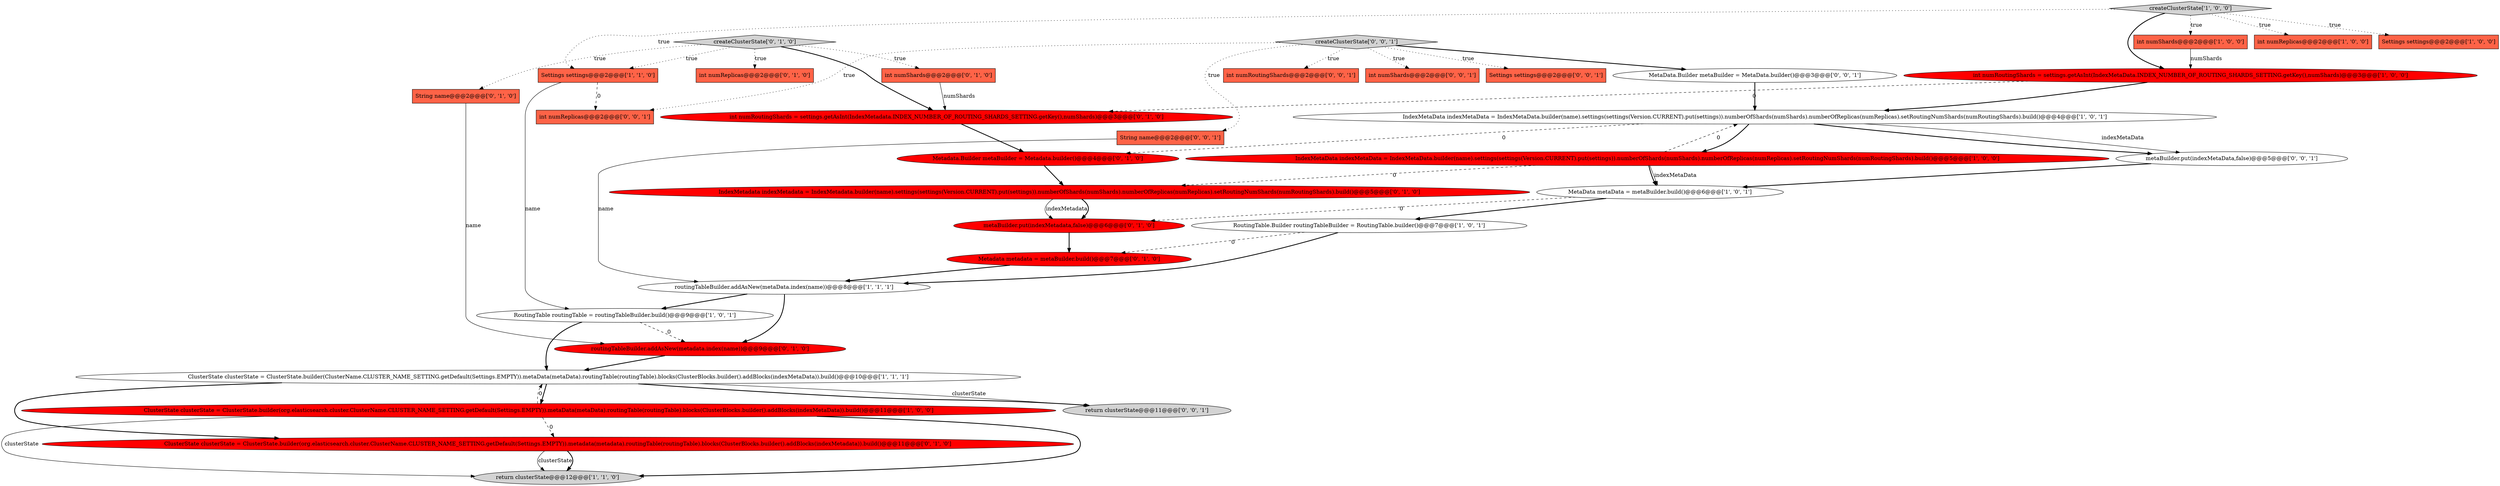 digraph {
22 [style = filled, label = "Metadata metadata = metaBuilder.build()@@@7@@@['0', '1', '0']", fillcolor = red, shape = ellipse image = "AAA1AAABBB2BBB"];
10 [style = filled, label = "Settings settings@@@2@@@['1', '1', '0']", fillcolor = tomato, shape = box image = "AAA0AAABBB1BBB"];
19 [style = filled, label = "IndexMetadata indexMetadata = IndexMetadata.builder(name).settings(settings(Version.CURRENT).put(settings)).numberOfShards(numShards).numberOfReplicas(numReplicas).setRoutingNumShards(numRoutingShards).build()@@@5@@@['0', '1', '0']", fillcolor = red, shape = ellipse image = "AAA1AAABBB2BBB"];
4 [style = filled, label = "createClusterState['1', '0', '0']", fillcolor = lightgray, shape = diamond image = "AAA0AAABBB1BBB"];
16 [style = filled, label = "createClusterState['0', '1', '0']", fillcolor = lightgray, shape = diamond image = "AAA0AAABBB2BBB"];
11 [style = filled, label = "ClusterState clusterState = ClusterState.builder(ClusterName.CLUSTER_NAME_SETTING.getDefault(Settings.EMPTY)).metaData(metaData).routingTable(routingTable).blocks(ClusterBlocks.builder().addBlocks(indexMetaData)).build()@@@10@@@['1', '1', '1']", fillcolor = white, shape = ellipse image = "AAA0AAABBB1BBB"];
5 [style = filled, label = "RoutingTable routingTable = routingTableBuilder.build()@@@9@@@['1', '0', '1']", fillcolor = white, shape = ellipse image = "AAA0AAABBB1BBB"];
29 [style = filled, label = "MetaData.Builder metaBuilder = MetaData.builder()@@@3@@@['0', '0', '1']", fillcolor = white, shape = ellipse image = "AAA0AAABBB3BBB"];
6 [style = filled, label = "int numShards@@@2@@@['1', '0', '0']", fillcolor = tomato, shape = box image = "AAA0AAABBB1BBB"];
21 [style = filled, label = "int numShards@@@2@@@['0', '1', '0']", fillcolor = tomato, shape = box image = "AAA0AAABBB2BBB"];
33 [style = filled, label = "int numRoutingShards@@@2@@@['0', '0', '1']", fillcolor = tomato, shape = box image = "AAA0AAABBB3BBB"];
15 [style = filled, label = "metaBuilder.put(indexMetadata,false)@@@6@@@['0', '1', '0']", fillcolor = red, shape = ellipse image = "AAA1AAABBB2BBB"];
23 [style = filled, label = "int numRoutingShards = settings.getAsInt(IndexMetadata.INDEX_NUMBER_OF_ROUTING_SHARDS_SETTING.getKey(),numShards)@@@3@@@['0', '1', '0']", fillcolor = red, shape = ellipse image = "AAA1AAABBB2BBB"];
12 [style = filled, label = "RoutingTable.Builder routingTableBuilder = RoutingTable.builder()@@@7@@@['1', '0', '1']", fillcolor = white, shape = ellipse image = "AAA0AAABBB1BBB"];
31 [style = filled, label = "String name@@@2@@@['0', '0', '1']", fillcolor = tomato, shape = box image = "AAA0AAABBB3BBB"];
34 [style = filled, label = "int numReplicas@@@2@@@['0', '0', '1']", fillcolor = tomato, shape = box image = "AAA0AAABBB3BBB"];
32 [style = filled, label = "int numShards@@@2@@@['0', '0', '1']", fillcolor = tomato, shape = box image = "AAA0AAABBB3BBB"];
30 [style = filled, label = "createClusterState['0', '0', '1']", fillcolor = lightgray, shape = diamond image = "AAA0AAABBB3BBB"];
2 [style = filled, label = "IndexMetaData indexMetaData = IndexMetaData.builder(name).settings(settings(Version.CURRENT).put(settings)).numberOfShards(numShards).numberOfReplicas(numReplicas).setRoutingNumShards(numRoutingShards).build()@@@4@@@['1', '0', '1']", fillcolor = white, shape = ellipse image = "AAA0AAABBB1BBB"];
26 [style = filled, label = "metaBuilder.put(indexMetaData,false)@@@5@@@['0', '0', '1']", fillcolor = white, shape = ellipse image = "AAA0AAABBB3BBB"];
9 [style = filled, label = "int numReplicas@@@2@@@['1', '0', '0']", fillcolor = tomato, shape = box image = "AAA0AAABBB1BBB"];
18 [style = filled, label = "ClusterState clusterState = ClusterState.builder(org.elasticsearch.cluster.ClusterName.CLUSTER_NAME_SETTING.getDefault(Settings.EMPTY)).metadata(metadata).routingTable(routingTable).blocks(ClusterBlocks.builder().addBlocks(indexMetadata)).build()@@@11@@@['0', '1', '0']", fillcolor = red, shape = ellipse image = "AAA1AAABBB2BBB"];
28 [style = filled, label = "Settings settings@@@2@@@['0', '0', '1']", fillcolor = tomato, shape = box image = "AAA0AAABBB3BBB"];
8 [style = filled, label = "return clusterState@@@12@@@['1', '1', '0']", fillcolor = lightgray, shape = ellipse image = "AAA0AAABBB1BBB"];
13 [style = filled, label = "routingTableBuilder.addAsNew(metaData.index(name))@@@8@@@['1', '1', '1']", fillcolor = white, shape = ellipse image = "AAA0AAABBB1BBB"];
14 [style = filled, label = "ClusterState clusterState = ClusterState.builder(org.elasticsearch.cluster.ClusterName.CLUSTER_NAME_SETTING.getDefault(Settings.EMPTY)).metaData(metaData).routingTable(routingTable).blocks(ClusterBlocks.builder().addBlocks(indexMetaData)).build()@@@11@@@['1', '0', '0']", fillcolor = red, shape = ellipse image = "AAA1AAABBB1BBB"];
24 [style = filled, label = "Metadata.Builder metaBuilder = Metadata.builder()@@@4@@@['0', '1', '0']", fillcolor = red, shape = ellipse image = "AAA1AAABBB2BBB"];
17 [style = filled, label = "String name@@@2@@@['0', '1', '0']", fillcolor = tomato, shape = box image = "AAA0AAABBB2BBB"];
1 [style = filled, label = "MetaData metaData = metaBuilder.build()@@@6@@@['1', '0', '1']", fillcolor = white, shape = ellipse image = "AAA0AAABBB1BBB"];
7 [style = filled, label = "int numRoutingShards = settings.getAsInt(IndexMetaData.INDEX_NUMBER_OF_ROUTING_SHARDS_SETTING.getKey(),numShards)@@@3@@@['1', '0', '0']", fillcolor = red, shape = ellipse image = "AAA1AAABBB1BBB"];
3 [style = filled, label = "IndexMetaData indexMetaData = IndexMetaData.builder(name).settings(settings(Version.CURRENT).put(settings)).numberOfShards(numShards).numberOfReplicas(numReplicas).setRoutingNumShards(numRoutingShards).build()@@@5@@@['1', '0', '0']", fillcolor = red, shape = ellipse image = "AAA1AAABBB1BBB"];
0 [style = filled, label = "Settings settings@@@2@@@['1', '0', '0']", fillcolor = tomato, shape = box image = "AAA0AAABBB1BBB"];
20 [style = filled, label = "int numReplicas@@@2@@@['0', '1', '0']", fillcolor = tomato, shape = box image = "AAA0AAABBB2BBB"];
27 [style = filled, label = "return clusterState@@@11@@@['0', '0', '1']", fillcolor = lightgray, shape = ellipse image = "AAA0AAABBB3BBB"];
25 [style = filled, label = "routingTableBuilder.addAsNew(metadata.index(name))@@@9@@@['0', '1', '0']", fillcolor = red, shape = ellipse image = "AAA1AAABBB2BBB"];
4->6 [style = dotted, label="true"];
13->25 [style = bold, label=""];
2->26 [style = bold, label=""];
3->2 [style = dashed, label="0"];
24->19 [style = bold, label=""];
7->23 [style = dashed, label="0"];
3->1 [style = bold, label=""];
11->14 [style = bold, label=""];
4->10 [style = dotted, label="true"];
10->34 [style = dashed, label="0"];
1->15 [style = dashed, label="0"];
2->3 [style = bold, label=""];
26->1 [style = bold, label=""];
4->0 [style = dotted, label="true"];
16->17 [style = dotted, label="true"];
16->20 [style = dotted, label="true"];
5->25 [style = dashed, label="0"];
31->13 [style = solid, label="name"];
16->23 [style = bold, label=""];
30->34 [style = dotted, label="true"];
10->5 [style = solid, label="name"];
19->15 [style = solid, label="indexMetadata"];
30->29 [style = bold, label=""];
4->7 [style = bold, label=""];
18->8 [style = solid, label="clusterState"];
11->18 [style = bold, label=""];
15->22 [style = bold, label=""];
16->10 [style = dotted, label="true"];
21->23 [style = solid, label="numShards"];
3->19 [style = dashed, label="0"];
2->26 [style = solid, label="indexMetaData"];
12->13 [style = bold, label=""];
14->8 [style = solid, label="clusterState"];
23->24 [style = bold, label=""];
29->2 [style = bold, label=""];
17->25 [style = solid, label="name"];
25->11 [style = bold, label=""];
7->2 [style = bold, label=""];
12->22 [style = dashed, label="0"];
1->12 [style = bold, label=""];
13->5 [style = bold, label=""];
30->32 [style = dotted, label="true"];
16->21 [style = dotted, label="true"];
11->27 [style = solid, label="clusterState"];
5->11 [style = bold, label=""];
14->8 [style = bold, label=""];
18->8 [style = bold, label=""];
3->1 [style = solid, label="indexMetaData"];
2->24 [style = dashed, label="0"];
19->15 [style = bold, label=""];
4->9 [style = dotted, label="true"];
30->28 [style = dotted, label="true"];
6->7 [style = solid, label="numShards"];
14->18 [style = dashed, label="0"];
30->33 [style = dotted, label="true"];
22->13 [style = bold, label=""];
30->31 [style = dotted, label="true"];
11->27 [style = bold, label=""];
14->11 [style = dashed, label="0"];
}
